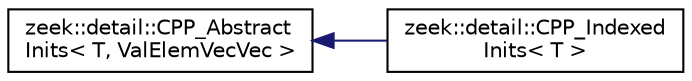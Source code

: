 digraph "Graphical Class Hierarchy"
{
 // LATEX_PDF_SIZE
  edge [fontname="Helvetica",fontsize="10",labelfontname="Helvetica",labelfontsize="10"];
  node [fontname="Helvetica",fontsize="10",shape=record];
  rankdir="LR";
  Node0 [label="zeek::detail::CPP_Abstract\lInits\< T, ValElemVecVec \>",height=0.2,width=0.4,color="black", fillcolor="white", style="filled",URL="$dd/d5b/classzeek_1_1detail_1_1CPP__AbstractInits.html",tooltip=" "];
  Node0 -> Node1 [dir="back",color="midnightblue",fontsize="10",style="solid",fontname="Helvetica"];
  Node1 [label="zeek::detail::CPP_Indexed\lInits\< T \>",height=0.2,width=0.4,color="black", fillcolor="white", style="filled",URL="$db/dea/classzeek_1_1detail_1_1CPP__IndexedInits.html",tooltip=" "];
}
